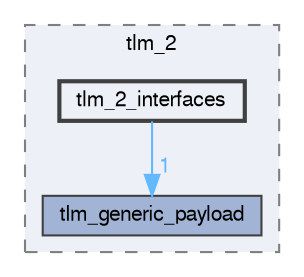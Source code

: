 digraph "tlm_core/tlm_2/tlm_2_interfaces"
{
 // LATEX_PDF_SIZE
  bgcolor="transparent";
  edge [fontname=FreeSans,fontsize=10,labelfontname=FreeSans,labelfontsize=10];
  node [fontname=FreeSans,fontsize=10,shape=box,height=0.2,width=0.4];
  compound=true
  subgraph clusterdir_9345038caee142a641c3808e66796fc4 {
    graph [ bgcolor="#edf0f7", pencolor="grey50", label="tlm_2", fontname=FreeSans,fontsize=10 style="filled,dashed", URL="dir_9345038caee142a641c3808e66796fc4.html",tooltip=""]
  dir_c71f0c876475a7748a1d7bf643718c97 [label="tlm_generic_payload", fillcolor="#a2b4d6", color="grey25", style="filled", URL="dir_c71f0c876475a7748a1d7bf643718c97.html",tooltip=""];
  dir_2b672b167c117538c64dd28adfbb585e [label="tlm_2_interfaces", fillcolor="#edf0f7", color="grey25", style="filled,bold", URL="dir_2b672b167c117538c64dd28adfbb585e.html",tooltip=""];
  }
  dir_2b672b167c117538c64dd28adfbb585e->dir_c71f0c876475a7748a1d7bf643718c97 [headlabel="1", labeldistance=1.5 headhref="dir_000003_000009.html" href="dir_000003_000009.html" color="steelblue1" fontcolor="steelblue1"];
}
